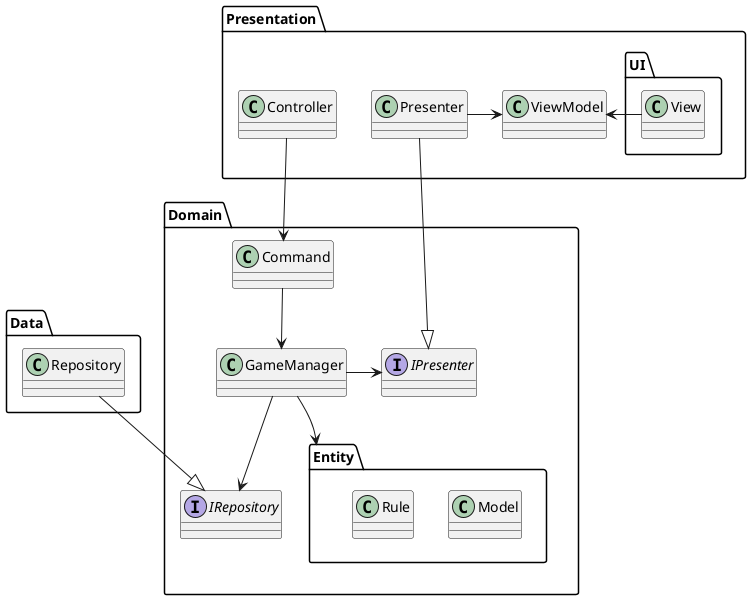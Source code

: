 @startuml
'https://plantuml.com/class-diagram

package Domain{
    package Entity{
        class Model{}
        class Rule{}
    }
'    package Game{
'        class Game{}
'    }
    class GameManager{}
    interface IPresenter{}
    interface IRepository{}
    class Command{}

}

package Presentation{
    package UI{
        class View{}
    }
    class ViewModel{}
    class Presenter{}
    class Controller{}
}

package Data{
    class Repository{}
}

GameManager --> Entity
GameManager -> IPresenter
GameManager --> IRepository
Command --> GameManager
Controller --> Command
Presenter --|> IPresenter
Repository --|> IRepository
Presenter -> ViewModel
View -> ViewModel
'
'abstract class AbstractList
'abstract AbstractCollection
'interface List
'interface Collection
'
'List <|-- AbstractList
'Collection <|-- AbstractCollection
'
'Collection <|- List
'AbstractCollection <|- AbstractList
'AbstractList <|-- ArrayList
'
'class ArrayList {
'Object[] elementData
'size()
'}
'
'enum TimeUnit {
'DAYS
'HOURS
'MINUTES
'}

@enduml